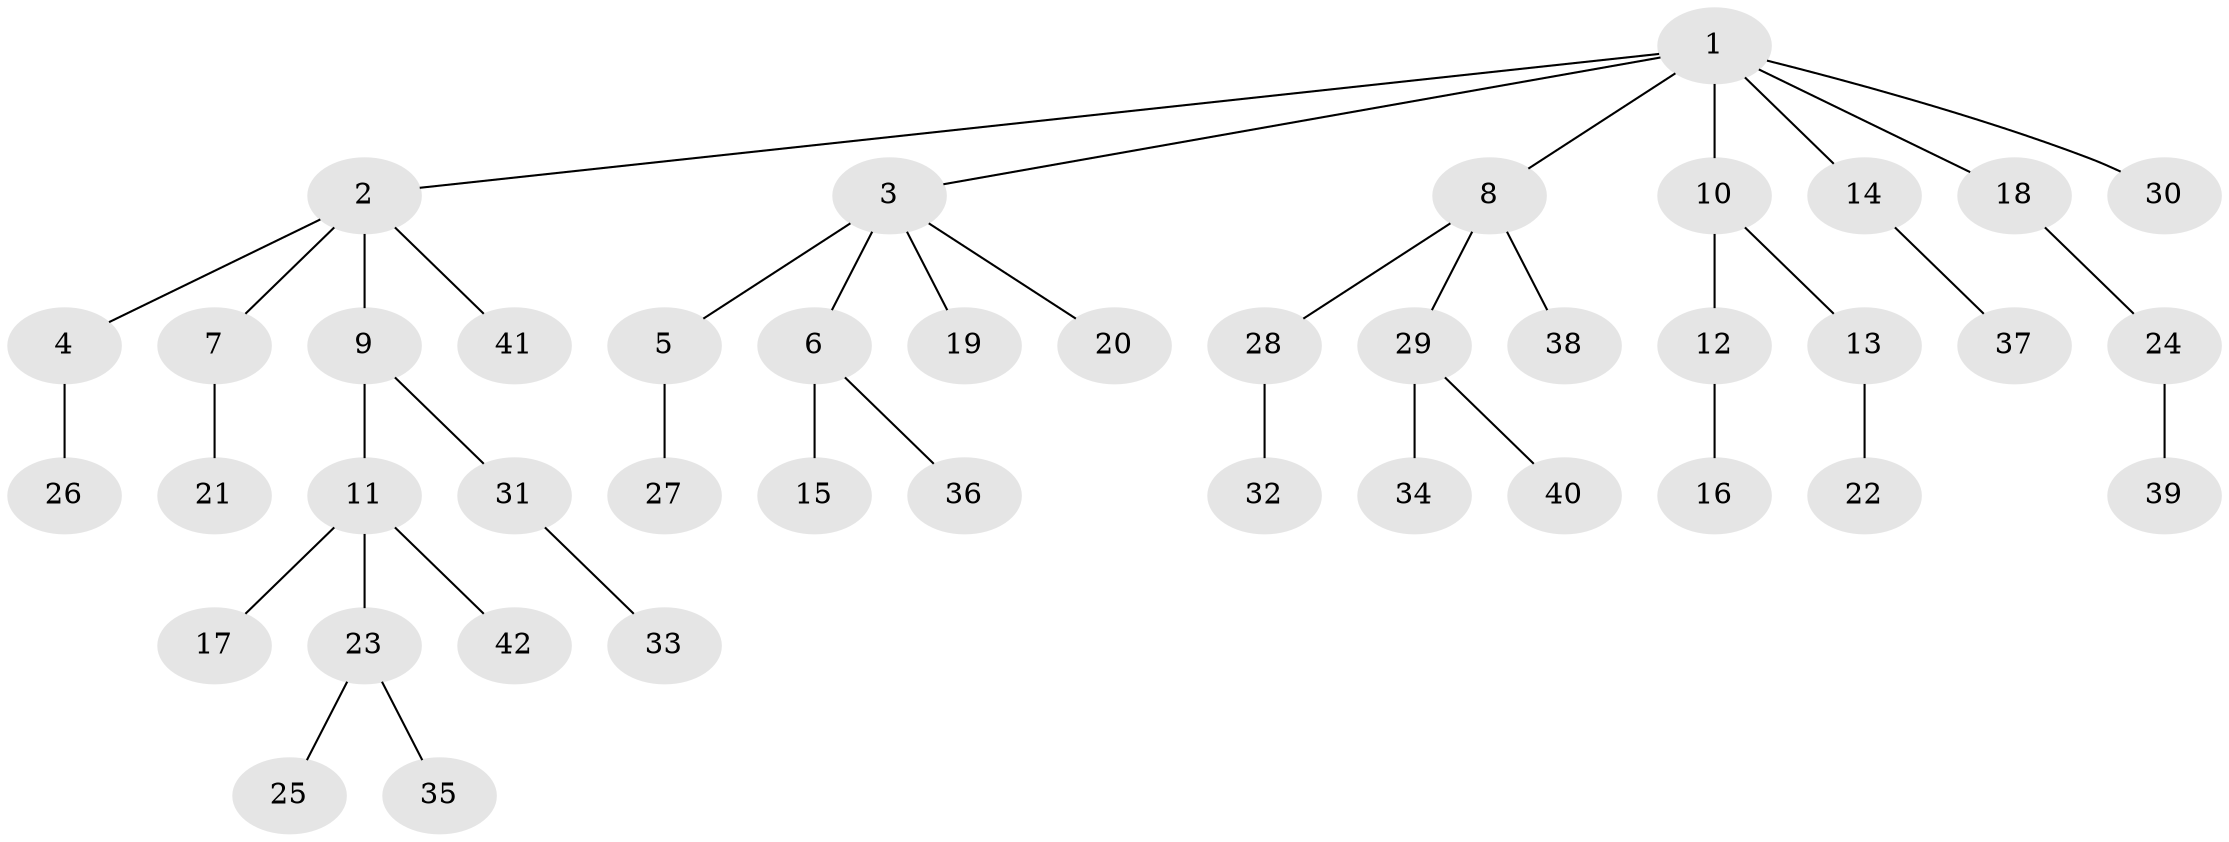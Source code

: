 // original degree distribution, {8: 0.012658227848101266, 6: 0.012658227848101266, 4: 0.08860759493670886, 2: 0.22784810126582278, 3: 0.11392405063291139, 5: 0.02531645569620253, 1: 0.5189873417721519}
// Generated by graph-tools (version 1.1) at 2025/36/03/09/25 02:36:45]
// undirected, 42 vertices, 41 edges
graph export_dot {
graph [start="1"]
  node [color=gray90,style=filled];
  1;
  2;
  3;
  4;
  5;
  6;
  7;
  8;
  9;
  10;
  11;
  12;
  13;
  14;
  15;
  16;
  17;
  18;
  19;
  20;
  21;
  22;
  23;
  24;
  25;
  26;
  27;
  28;
  29;
  30;
  31;
  32;
  33;
  34;
  35;
  36;
  37;
  38;
  39;
  40;
  41;
  42;
  1 -- 2 [weight=1.0];
  1 -- 3 [weight=1.0];
  1 -- 8 [weight=1.0];
  1 -- 10 [weight=1.0];
  1 -- 14 [weight=1.0];
  1 -- 18 [weight=1.0];
  1 -- 30 [weight=1.0];
  2 -- 4 [weight=1.0];
  2 -- 7 [weight=1.0];
  2 -- 9 [weight=1.0];
  2 -- 41 [weight=1.0];
  3 -- 5 [weight=1.0];
  3 -- 6 [weight=2.0];
  3 -- 19 [weight=1.0];
  3 -- 20 [weight=1.0];
  4 -- 26 [weight=2.0];
  5 -- 27 [weight=1.0];
  6 -- 15 [weight=1.0];
  6 -- 36 [weight=1.0];
  7 -- 21 [weight=2.0];
  8 -- 28 [weight=1.0];
  8 -- 29 [weight=1.0];
  8 -- 38 [weight=1.0];
  9 -- 11 [weight=1.0];
  9 -- 31 [weight=1.0];
  10 -- 12 [weight=1.0];
  10 -- 13 [weight=1.0];
  11 -- 17 [weight=2.0];
  11 -- 23 [weight=1.0];
  11 -- 42 [weight=1.0];
  12 -- 16 [weight=1.0];
  13 -- 22 [weight=1.0];
  14 -- 37 [weight=1.0];
  18 -- 24 [weight=1.0];
  23 -- 25 [weight=1.0];
  23 -- 35 [weight=1.0];
  24 -- 39 [weight=1.0];
  28 -- 32 [weight=1.0];
  29 -- 34 [weight=1.0];
  29 -- 40 [weight=1.0];
  31 -- 33 [weight=1.0];
}
